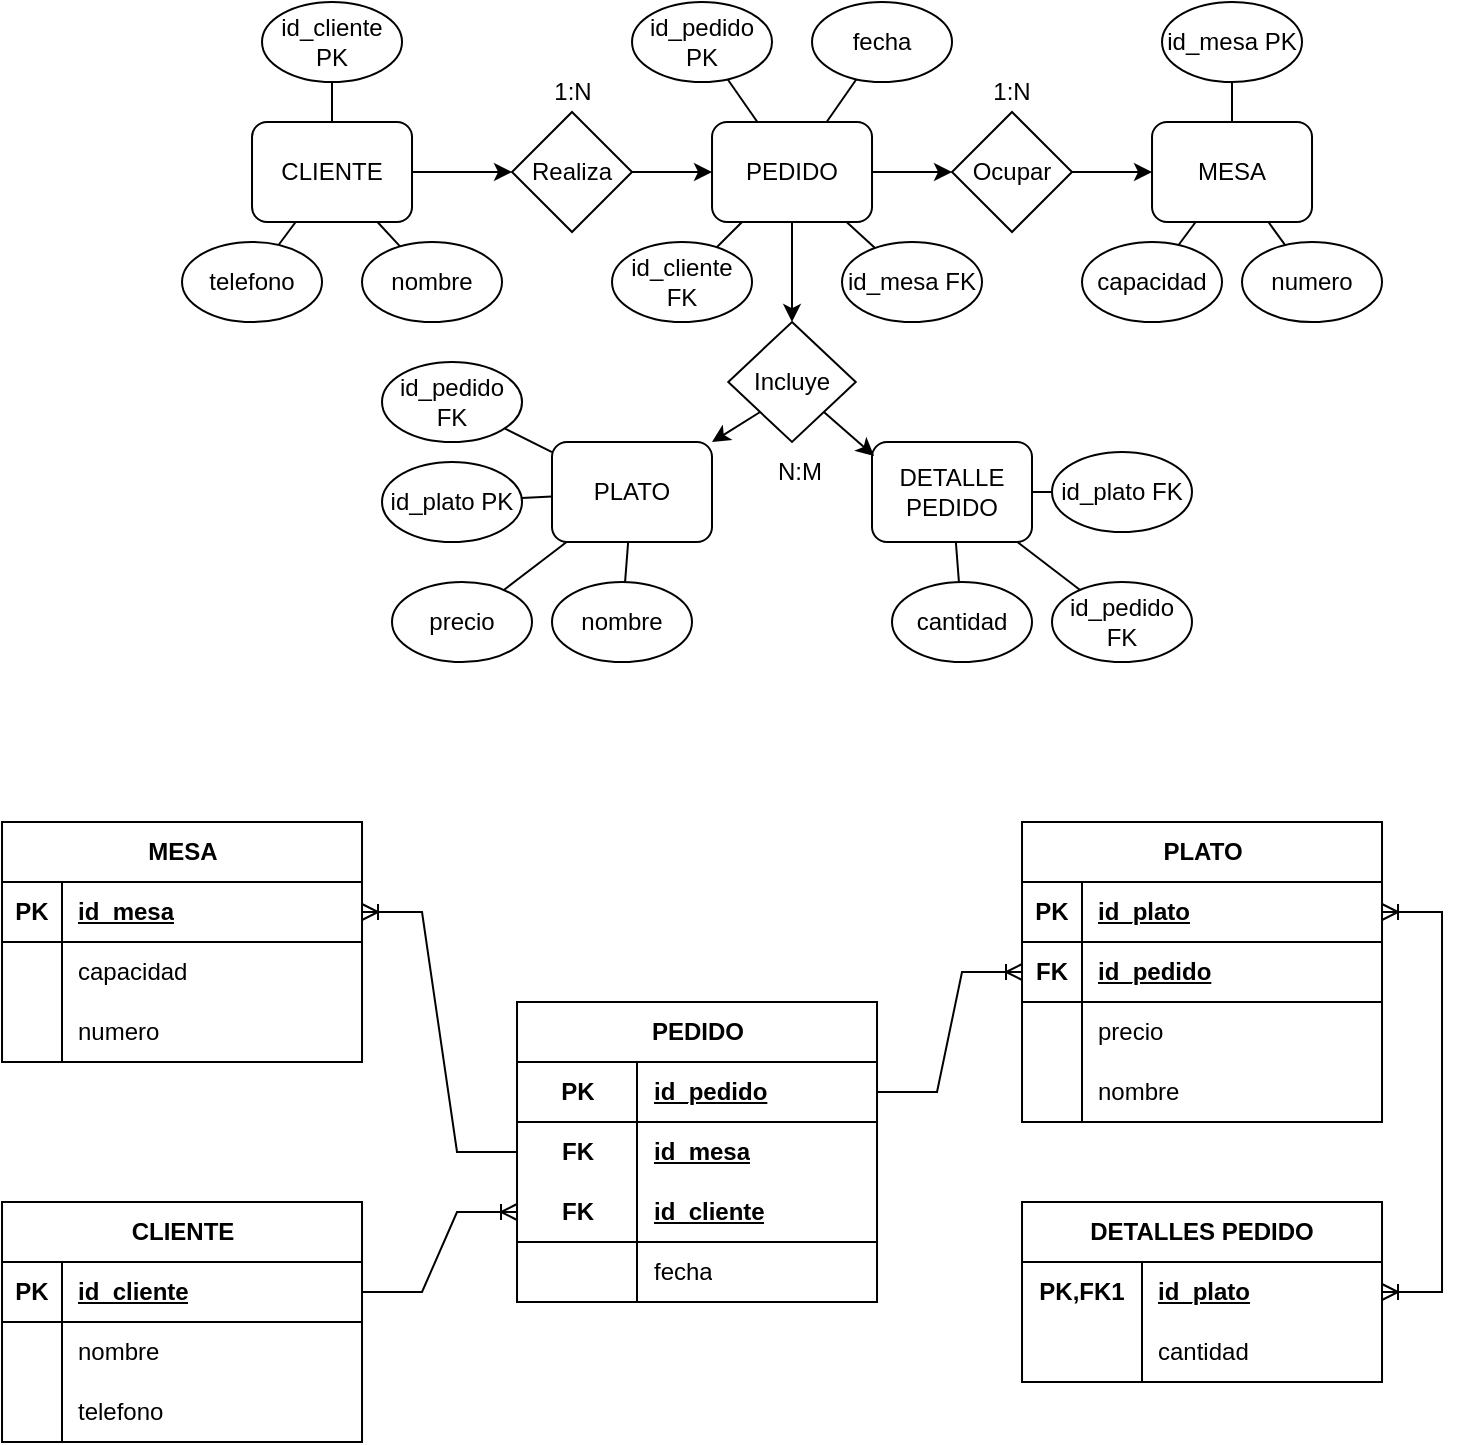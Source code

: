 <mxfile version="28.1.2">
  <diagram name="Página-1" id="1oVLrVMSLy8Gs3GNG_iD">
    <mxGraphModel dx="872" dy="537" grid="1" gridSize="10" guides="1" tooltips="1" connect="1" arrows="1" fold="1" page="1" pageScale="1" pageWidth="827" pageHeight="1169" math="0" shadow="0">
      <root>
        <mxCell id="0" />
        <mxCell id="1" parent="0" />
        <mxCell id="CSlSsVyFQcHGm--J2eXU-1" value="CLIENTE" style="rounded=1;whiteSpace=wrap;html=1;" vertex="1" parent="1">
          <mxGeometry x="170.01" y="100" width="80" height="50" as="geometry" />
        </mxCell>
        <mxCell id="CSlSsVyFQcHGm--J2eXU-2" value="MESA" style="rounded=1;whiteSpace=wrap;html=1;" vertex="1" parent="1">
          <mxGeometry x="620.01" y="100" width="80" height="50" as="geometry" />
        </mxCell>
        <mxCell id="CSlSsVyFQcHGm--J2eXU-3" value="PEDIDO" style="rounded=1;whiteSpace=wrap;html=1;" vertex="1" parent="1">
          <mxGeometry x="400.01" y="100" width="80" height="50" as="geometry" />
        </mxCell>
        <mxCell id="CSlSsVyFQcHGm--J2eXU-4" value="PLATO" style="rounded=1;whiteSpace=wrap;html=1;" vertex="1" parent="1">
          <mxGeometry x="320" y="260" width="80" height="50" as="geometry" />
        </mxCell>
        <mxCell id="CSlSsVyFQcHGm--J2eXU-5" value="DETALLE&lt;div&gt;PEDIDO&lt;/div&gt;" style="rounded=1;whiteSpace=wrap;html=1;" vertex="1" parent="1">
          <mxGeometry x="480" y="260" width="80" height="50" as="geometry" />
        </mxCell>
        <mxCell id="CSlSsVyFQcHGm--J2eXU-6" value="id_cliente PK" style="ellipse;whiteSpace=wrap;html=1;" vertex="1" parent="1">
          <mxGeometry x="175.01" y="40" width="70" height="40" as="geometry" />
        </mxCell>
        <mxCell id="CSlSsVyFQcHGm--J2eXU-7" value="nombre&lt;span style=&quot;color: rgba(0, 0, 0, 0); font-family: monospace; font-size: 0px; text-align: start; text-wrap-mode: nowrap;&quot;&gt;%3CmxGraphModel%3E%3Croot%3E%3CmxCell%20id%3D%220%22%2F%3E%3CmxCell%20id%3D%221%22%20parent%3D%220%22%2F%3E%3CmxCell%20id%3D%222%22%20value%3D%22id_cliente%22%20style%3D%22ellipse%3BwhiteSpace%3Dwrap%3Bhtml%3D1%3B%22%20vertex%3D%221%22%20parent%3D%221%22%3E%3CmxGeometry%20x%3D%22320%22%20y%3D%2270%22%20width%3D%2270%22%20height%3D%2240%22%20as%3D%22geometry%22%2F%3E%3C%2FmxCell%3E%3C%2Froot%3E%3C%2FmxGraphModel%3E&lt;/span&gt;&lt;span style=&quot;color: rgba(0, 0, 0, 0); font-family: monospace; font-size: 0px; text-align: start; text-wrap-mode: nowrap;&quot;&gt;%3CmxGraphModel%3E%3Croot%3E%3CmxCell%20id%3D%220%22%2F%3E%3CmxCell%20id%3D%221%22%20parent%3D%220%22%2F%3E%3CmxCell%20id%3D%222%22%20value%3D%22id_cliente%22%20style%3D%22ellipse%3BwhiteSpace%3Dwrap%3Bhtml%3D1%3B%22%20vertex%3D%221%22%20parent%3D%221%22%3E%3CmxGeometry%20x%3D%22320%22%20y%3D%2270%22%20width%3D%2270%22%20height%3D%2240%22%20as%3D%22geometry%22%2F%3E%3C%2FmxCell%3E%3C%2Froot%3E%3C%2FmxGraphModel%3E&lt;/span&gt;&lt;span style=&quot;color: rgba(0, 0, 0, 0); font-family: monospace; font-size: 0px; text-align: start; text-wrap-mode: nowrap;&quot;&gt;%3CmxGraphModel%3E%3Croot%3E%3CmxCell%20id%3D%220%22%2F%3E%3CmxCell%20id%3D%221%22%20parent%3D%220%22%2F%3E%3CmxCell%20id%3D%222%22%20value%3D%22id_cliente%22%20style%3D%22ellipse%3BwhiteSpace%3Dwrap%3Bhtml%3D1%3B%22%20vertex%3D%221%22%20parent%3D%221%22%3E%3CmxGeometry%20x%3D%22320%22%20y%3D%2270%22%20width%3D%2270%22%20height%3D%2240%22%20as%3D%22geometry%22%2F%3E%3C%2FmxCell%3E%3C%2Froot%3E%3C%2FmxGraphModel%3E&lt;/span&gt;" style="ellipse;whiteSpace=wrap;html=1;" vertex="1" parent="1">
          <mxGeometry x="225.01" y="160" width="70" height="40" as="geometry" />
        </mxCell>
        <mxCell id="CSlSsVyFQcHGm--J2eXU-8" value="telefono" style="ellipse;whiteSpace=wrap;html=1;" vertex="1" parent="1">
          <mxGeometry x="135.01" y="160" width="70" height="40" as="geometry" />
        </mxCell>
        <mxCell id="CSlSsVyFQcHGm--J2eXU-9" value="id_mesa PK" style="ellipse;whiteSpace=wrap;html=1;" vertex="1" parent="1">
          <mxGeometry x="625.01" y="40" width="70" height="40" as="geometry" />
        </mxCell>
        <mxCell id="CSlSsVyFQcHGm--J2eXU-10" value="numero" style="ellipse;whiteSpace=wrap;html=1;" vertex="1" parent="1">
          <mxGeometry x="665.01" y="160" width="70" height="40" as="geometry" />
        </mxCell>
        <mxCell id="CSlSsVyFQcHGm--J2eXU-11" value="capacidad" style="ellipse;whiteSpace=wrap;html=1;" vertex="1" parent="1">
          <mxGeometry x="585.01" y="160" width="70" height="40" as="geometry" />
        </mxCell>
        <mxCell id="CSlSsVyFQcHGm--J2eXU-12" value="id_pedido PK" style="ellipse;whiteSpace=wrap;html=1;" vertex="1" parent="1">
          <mxGeometry x="360.01" y="40" width="70" height="40" as="geometry" />
        </mxCell>
        <mxCell id="CSlSsVyFQcHGm--J2eXU-13" value="fecha" style="ellipse;whiteSpace=wrap;html=1;" vertex="1" parent="1">
          <mxGeometry x="450.01" y="40" width="70" height="40" as="geometry" />
        </mxCell>
        <mxCell id="CSlSsVyFQcHGm--J2eXU-14" value="id_cliente FK" style="ellipse;whiteSpace=wrap;html=1;" vertex="1" parent="1">
          <mxGeometry x="350.01" y="160" width="70" height="40" as="geometry" />
        </mxCell>
        <mxCell id="CSlSsVyFQcHGm--J2eXU-15" value="id_mesa FK" style="ellipse;whiteSpace=wrap;html=1;" vertex="1" parent="1">
          <mxGeometry x="465.01" y="160" width="70" height="40" as="geometry" />
        </mxCell>
        <mxCell id="CSlSsVyFQcHGm--J2eXU-16" value="id_plato PK" style="ellipse;whiteSpace=wrap;html=1;" vertex="1" parent="1">
          <mxGeometry x="235.01" y="270" width="70" height="40" as="geometry" />
        </mxCell>
        <mxCell id="CSlSsVyFQcHGm--J2eXU-17" value="nombre" style="ellipse;whiteSpace=wrap;html=1;" vertex="1" parent="1">
          <mxGeometry x="320" y="330" width="70" height="40" as="geometry" />
        </mxCell>
        <mxCell id="CSlSsVyFQcHGm--J2eXU-18" value="precio" style="ellipse;whiteSpace=wrap;html=1;" vertex="1" parent="1">
          <mxGeometry x="240" y="330" width="70" height="40" as="geometry" />
        </mxCell>
        <mxCell id="CSlSsVyFQcHGm--J2eXU-19" value="Realiza" style="rhombus;whiteSpace=wrap;html=1;" vertex="1" parent="1">
          <mxGeometry x="300.01" y="95" width="60" height="60" as="geometry" />
        </mxCell>
        <mxCell id="CSlSsVyFQcHGm--J2eXU-20" value="" style="endArrow=classic;html=1;rounded=0;exitX=1;exitY=0.5;exitDx=0;exitDy=0;entryX=0;entryY=0.5;entryDx=0;entryDy=0;" edge="1" parent="1" source="CSlSsVyFQcHGm--J2eXU-1" target="CSlSsVyFQcHGm--J2eXU-19">
          <mxGeometry width="50" height="50" relative="1" as="geometry">
            <mxPoint x="265.01" y="130" as="sourcePoint" />
            <mxPoint x="315.01" y="80" as="targetPoint" />
          </mxGeometry>
        </mxCell>
        <mxCell id="CSlSsVyFQcHGm--J2eXU-21" value="" style="endArrow=classic;html=1;rounded=0;exitX=1;exitY=0.5;exitDx=0;exitDy=0;" edge="1" parent="1" source="CSlSsVyFQcHGm--J2eXU-19" target="CSlSsVyFQcHGm--J2eXU-3">
          <mxGeometry width="50" height="50" relative="1" as="geometry">
            <mxPoint x="370.01" y="130" as="sourcePoint" />
            <mxPoint x="420.01" y="80" as="targetPoint" />
          </mxGeometry>
        </mxCell>
        <mxCell id="CSlSsVyFQcHGm--J2eXU-22" value="1:N" style="text;html=1;align=center;verticalAlign=middle;whiteSpace=wrap;rounded=0;" vertex="1" parent="1">
          <mxGeometry x="302.51" y="75" width="55" height="20" as="geometry" />
        </mxCell>
        <mxCell id="CSlSsVyFQcHGm--J2eXU-23" value="Ocupar" style="rhombus;whiteSpace=wrap;html=1;" vertex="1" parent="1">
          <mxGeometry x="520.01" y="95" width="60" height="60" as="geometry" />
        </mxCell>
        <mxCell id="CSlSsVyFQcHGm--J2eXU-24" value="" style="endArrow=classic;html=1;rounded=0;exitX=1;exitY=0.5;exitDx=0;exitDy=0;entryX=0;entryY=0.5;entryDx=0;entryDy=0;" edge="1" parent="1" source="CSlSsVyFQcHGm--J2eXU-3" target="CSlSsVyFQcHGm--J2eXU-23">
          <mxGeometry width="50" height="50" relative="1" as="geometry">
            <mxPoint x="494.01" y="125" as="sourcePoint" />
            <mxPoint x="544.01" y="75" as="targetPoint" />
          </mxGeometry>
        </mxCell>
        <mxCell id="CSlSsVyFQcHGm--J2eXU-25" value="" style="endArrow=classic;html=1;rounded=0;exitX=1;exitY=0.5;exitDx=0;exitDy=0;entryX=0;entryY=0.5;entryDx=0;entryDy=0;" edge="1" parent="1" source="CSlSsVyFQcHGm--J2eXU-23" target="CSlSsVyFQcHGm--J2eXU-2">
          <mxGeometry width="50" height="50" relative="1" as="geometry">
            <mxPoint x="580.01" y="120" as="sourcePoint" />
            <mxPoint x="630.01" y="70" as="targetPoint" />
          </mxGeometry>
        </mxCell>
        <mxCell id="CSlSsVyFQcHGm--J2eXU-26" value="1:N" style="text;html=1;align=center;verticalAlign=middle;whiteSpace=wrap;rounded=0;" vertex="1" parent="1">
          <mxGeometry x="520.01" y="70" width="60" height="30" as="geometry" />
        </mxCell>
        <mxCell id="CSlSsVyFQcHGm--J2eXU-28" value="id_plato FK" style="ellipse;whiteSpace=wrap;html=1;" vertex="1" parent="1">
          <mxGeometry x="570" y="265" width="70" height="40" as="geometry" />
        </mxCell>
        <mxCell id="CSlSsVyFQcHGm--J2eXU-29" value="id_pedido FK" style="ellipse;whiteSpace=wrap;html=1;" vertex="1" parent="1">
          <mxGeometry x="570" y="330" width="70" height="40" as="geometry" />
        </mxCell>
        <mxCell id="CSlSsVyFQcHGm--J2eXU-30" value="cantidad" style="ellipse;whiteSpace=wrap;html=1;" vertex="1" parent="1">
          <mxGeometry x="490" y="330" width="70" height="40" as="geometry" />
        </mxCell>
        <mxCell id="CSlSsVyFQcHGm--J2eXU-31" value="Incluye" style="rhombus;whiteSpace=wrap;html=1;" vertex="1" parent="1">
          <mxGeometry x="408.13" y="200" width="63.75" height="60" as="geometry" />
        </mxCell>
        <mxCell id="CSlSsVyFQcHGm--J2eXU-32" value="" style="endArrow=classic;html=1;rounded=0;exitX=0.5;exitY=1;exitDx=0;exitDy=0;" edge="1" parent="1" source="CSlSsVyFQcHGm--J2eXU-3" target="CSlSsVyFQcHGm--J2eXU-31">
          <mxGeometry width="50" height="50" relative="1" as="geometry">
            <mxPoint x="475.01" y="260" as="sourcePoint" />
            <mxPoint x="440.015" y="200" as="targetPoint" />
          </mxGeometry>
        </mxCell>
        <mxCell id="CSlSsVyFQcHGm--J2eXU-33" value="" style="endArrow=classic;html=1;rounded=0;exitX=1;exitY=1;exitDx=0;exitDy=0;entryX=0.013;entryY=0.14;entryDx=0;entryDy=0;entryPerimeter=0;" edge="1" parent="1" source="CSlSsVyFQcHGm--J2eXU-31" target="CSlSsVyFQcHGm--J2eXU-5">
          <mxGeometry width="50" height="50" relative="1" as="geometry">
            <mxPoint x="480" y="250" as="sourcePoint" />
            <mxPoint x="530" y="200" as="targetPoint" />
          </mxGeometry>
        </mxCell>
        <mxCell id="CSlSsVyFQcHGm--J2eXU-34" value="" style="endArrow=classic;html=1;rounded=0;exitX=0;exitY=1;exitDx=0;exitDy=0;" edge="1" parent="1" source="CSlSsVyFQcHGm--J2eXU-31" target="CSlSsVyFQcHGm--J2eXU-4">
          <mxGeometry width="50" height="50" relative="1" as="geometry">
            <mxPoint x="415" y="360" as="sourcePoint" />
            <mxPoint x="424" y="300" as="targetPoint" />
          </mxGeometry>
        </mxCell>
        <mxCell id="CSlSsVyFQcHGm--J2eXU-35" value="N:M" style="text;html=1;align=center;verticalAlign=middle;whiteSpace=wrap;rounded=0;" vertex="1" parent="1">
          <mxGeometry x="414" y="260" width="60" height="30" as="geometry" />
        </mxCell>
        <mxCell id="CSlSsVyFQcHGm--J2eXU-36" value="CLIENTE" style="shape=table;startSize=30;container=1;collapsible=1;childLayout=tableLayout;fixedRows=1;rowLines=0;fontStyle=1;align=center;resizeLast=1;html=1;" vertex="1" parent="1">
          <mxGeometry x="45.01" y="640" width="180" height="120" as="geometry" />
        </mxCell>
        <mxCell id="CSlSsVyFQcHGm--J2eXU-37" value="" style="shape=tableRow;horizontal=0;startSize=0;swimlaneHead=0;swimlaneBody=0;fillColor=none;collapsible=0;dropTarget=0;points=[[0,0.5],[1,0.5]];portConstraint=eastwest;top=0;left=0;right=0;bottom=1;" vertex="1" parent="CSlSsVyFQcHGm--J2eXU-36">
          <mxGeometry y="30" width="180" height="30" as="geometry" />
        </mxCell>
        <mxCell id="CSlSsVyFQcHGm--J2eXU-38" value="PK" style="shape=partialRectangle;connectable=0;fillColor=none;top=0;left=0;bottom=0;right=0;fontStyle=1;overflow=hidden;whiteSpace=wrap;html=1;" vertex="1" parent="CSlSsVyFQcHGm--J2eXU-37">
          <mxGeometry width="30" height="30" as="geometry">
            <mxRectangle width="30" height="30" as="alternateBounds" />
          </mxGeometry>
        </mxCell>
        <mxCell id="CSlSsVyFQcHGm--J2eXU-39" value="id_cliente" style="shape=partialRectangle;connectable=0;fillColor=none;top=0;left=0;bottom=0;right=0;align=left;spacingLeft=6;fontStyle=5;overflow=hidden;whiteSpace=wrap;html=1;" vertex="1" parent="CSlSsVyFQcHGm--J2eXU-37">
          <mxGeometry x="30" width="150" height="30" as="geometry">
            <mxRectangle width="150" height="30" as="alternateBounds" />
          </mxGeometry>
        </mxCell>
        <mxCell id="CSlSsVyFQcHGm--J2eXU-40" value="" style="shape=tableRow;horizontal=0;startSize=0;swimlaneHead=0;swimlaneBody=0;fillColor=none;collapsible=0;dropTarget=0;points=[[0,0.5],[1,0.5]];portConstraint=eastwest;top=0;left=0;right=0;bottom=0;" vertex="1" parent="CSlSsVyFQcHGm--J2eXU-36">
          <mxGeometry y="60" width="180" height="30" as="geometry" />
        </mxCell>
        <mxCell id="CSlSsVyFQcHGm--J2eXU-41" value="" style="shape=partialRectangle;connectable=0;fillColor=none;top=0;left=0;bottom=0;right=0;editable=1;overflow=hidden;whiteSpace=wrap;html=1;" vertex="1" parent="CSlSsVyFQcHGm--J2eXU-40">
          <mxGeometry width="30" height="30" as="geometry">
            <mxRectangle width="30" height="30" as="alternateBounds" />
          </mxGeometry>
        </mxCell>
        <mxCell id="CSlSsVyFQcHGm--J2eXU-42" value="nombre" style="shape=partialRectangle;connectable=0;fillColor=none;top=0;left=0;bottom=0;right=0;align=left;spacingLeft=6;overflow=hidden;whiteSpace=wrap;html=1;" vertex="1" parent="CSlSsVyFQcHGm--J2eXU-40">
          <mxGeometry x="30" width="150" height="30" as="geometry">
            <mxRectangle width="150" height="30" as="alternateBounds" />
          </mxGeometry>
        </mxCell>
        <mxCell id="CSlSsVyFQcHGm--J2eXU-43" value="" style="shape=tableRow;horizontal=0;startSize=0;swimlaneHead=0;swimlaneBody=0;fillColor=none;collapsible=0;dropTarget=0;points=[[0,0.5],[1,0.5]];portConstraint=eastwest;top=0;left=0;right=0;bottom=0;" vertex="1" parent="CSlSsVyFQcHGm--J2eXU-36">
          <mxGeometry y="90" width="180" height="30" as="geometry" />
        </mxCell>
        <mxCell id="CSlSsVyFQcHGm--J2eXU-44" value="" style="shape=partialRectangle;connectable=0;fillColor=none;top=0;left=0;bottom=0;right=0;editable=1;overflow=hidden;whiteSpace=wrap;html=1;" vertex="1" parent="CSlSsVyFQcHGm--J2eXU-43">
          <mxGeometry width="30" height="30" as="geometry">
            <mxRectangle width="30" height="30" as="alternateBounds" />
          </mxGeometry>
        </mxCell>
        <mxCell id="CSlSsVyFQcHGm--J2eXU-45" value="telefono" style="shape=partialRectangle;connectable=0;fillColor=none;top=0;left=0;bottom=0;right=0;align=left;spacingLeft=6;overflow=hidden;whiteSpace=wrap;html=1;" vertex="1" parent="CSlSsVyFQcHGm--J2eXU-43">
          <mxGeometry x="30" width="150" height="30" as="geometry">
            <mxRectangle width="150" height="30" as="alternateBounds" />
          </mxGeometry>
        </mxCell>
        <mxCell id="CSlSsVyFQcHGm--J2eXU-49" value="PEDIDO" style="shape=table;startSize=30;container=1;collapsible=1;childLayout=tableLayout;fixedRows=1;rowLines=0;fontStyle=1;align=center;resizeLast=1;html=1;whiteSpace=wrap;" vertex="1" parent="1">
          <mxGeometry x="302.51" y="540" width="180" height="150" as="geometry" />
        </mxCell>
        <mxCell id="CSlSsVyFQcHGm--J2eXU-62" value="" style="shape=tableRow;horizontal=0;startSize=0;swimlaneHead=0;swimlaneBody=0;fillColor=none;collapsible=0;dropTarget=0;points=[[0,0.5],[1,0.5]];portConstraint=eastwest;top=0;left=0;right=0;bottom=1;html=1;" vertex="1" parent="CSlSsVyFQcHGm--J2eXU-49">
          <mxGeometry y="30" width="180" height="30" as="geometry" />
        </mxCell>
        <mxCell id="CSlSsVyFQcHGm--J2eXU-63" value="PK" style="shape=partialRectangle;connectable=0;fillColor=none;top=0;left=0;bottom=0;right=0;fontStyle=1;overflow=hidden;html=1;whiteSpace=wrap;" vertex="1" parent="CSlSsVyFQcHGm--J2eXU-62">
          <mxGeometry width="60" height="30" as="geometry">
            <mxRectangle width="60" height="30" as="alternateBounds" />
          </mxGeometry>
        </mxCell>
        <mxCell id="CSlSsVyFQcHGm--J2eXU-64" value="id_pedido" style="shape=partialRectangle;connectable=0;fillColor=none;top=0;left=0;bottom=0;right=0;align=left;spacingLeft=6;fontStyle=5;overflow=hidden;html=1;whiteSpace=wrap;" vertex="1" parent="CSlSsVyFQcHGm--J2eXU-62">
          <mxGeometry x="60" width="120" height="30" as="geometry">
            <mxRectangle width="120" height="30" as="alternateBounds" />
          </mxGeometry>
        </mxCell>
        <mxCell id="CSlSsVyFQcHGm--J2eXU-50" value="" style="shape=tableRow;horizontal=0;startSize=0;swimlaneHead=0;swimlaneBody=0;fillColor=none;collapsible=0;dropTarget=0;points=[[0,0.5],[1,0.5]];portConstraint=eastwest;top=0;left=0;right=0;bottom=0;html=1;" vertex="1" parent="CSlSsVyFQcHGm--J2eXU-49">
          <mxGeometry y="60" width="180" height="30" as="geometry" />
        </mxCell>
        <mxCell id="CSlSsVyFQcHGm--J2eXU-51" value="FK" style="shape=partialRectangle;connectable=0;fillColor=none;top=0;left=0;bottom=0;right=0;fontStyle=1;overflow=hidden;html=1;whiteSpace=wrap;" vertex="1" parent="CSlSsVyFQcHGm--J2eXU-50">
          <mxGeometry width="60" height="30" as="geometry">
            <mxRectangle width="60" height="30" as="alternateBounds" />
          </mxGeometry>
        </mxCell>
        <mxCell id="CSlSsVyFQcHGm--J2eXU-52" value="id_mesa" style="shape=partialRectangle;connectable=0;fillColor=none;top=0;left=0;bottom=0;right=0;align=left;spacingLeft=6;fontStyle=5;overflow=hidden;html=1;whiteSpace=wrap;" vertex="1" parent="CSlSsVyFQcHGm--J2eXU-50">
          <mxGeometry x="60" width="120" height="30" as="geometry">
            <mxRectangle width="120" height="30" as="alternateBounds" />
          </mxGeometry>
        </mxCell>
        <mxCell id="CSlSsVyFQcHGm--J2eXU-53" value="" style="shape=tableRow;horizontal=0;startSize=0;swimlaneHead=0;swimlaneBody=0;fillColor=none;collapsible=0;dropTarget=0;points=[[0,0.5],[1,0.5]];portConstraint=eastwest;top=0;left=0;right=0;bottom=1;html=1;" vertex="1" parent="CSlSsVyFQcHGm--J2eXU-49">
          <mxGeometry y="90" width="180" height="30" as="geometry" />
        </mxCell>
        <mxCell id="CSlSsVyFQcHGm--J2eXU-54" value="FK" style="shape=partialRectangle;connectable=0;fillColor=none;top=0;left=0;bottom=0;right=0;fontStyle=1;overflow=hidden;html=1;whiteSpace=wrap;" vertex="1" parent="CSlSsVyFQcHGm--J2eXU-53">
          <mxGeometry width="60" height="30" as="geometry">
            <mxRectangle width="60" height="30" as="alternateBounds" />
          </mxGeometry>
        </mxCell>
        <mxCell id="CSlSsVyFQcHGm--J2eXU-55" value="id_cliente" style="shape=partialRectangle;connectable=0;fillColor=none;top=0;left=0;bottom=0;right=0;align=left;spacingLeft=6;fontStyle=5;overflow=hidden;html=1;whiteSpace=wrap;" vertex="1" parent="CSlSsVyFQcHGm--J2eXU-53">
          <mxGeometry x="60" width="120" height="30" as="geometry">
            <mxRectangle width="120" height="30" as="alternateBounds" />
          </mxGeometry>
        </mxCell>
        <mxCell id="CSlSsVyFQcHGm--J2eXU-56" value="" style="shape=tableRow;horizontal=0;startSize=0;swimlaneHead=0;swimlaneBody=0;fillColor=none;collapsible=0;dropTarget=0;points=[[0,0.5],[1,0.5]];portConstraint=eastwest;top=0;left=0;right=0;bottom=0;html=1;" vertex="1" parent="CSlSsVyFQcHGm--J2eXU-49">
          <mxGeometry y="120" width="180" height="30" as="geometry" />
        </mxCell>
        <mxCell id="CSlSsVyFQcHGm--J2eXU-57" value="" style="shape=partialRectangle;connectable=0;fillColor=none;top=0;left=0;bottom=0;right=0;editable=1;overflow=hidden;html=1;whiteSpace=wrap;" vertex="1" parent="CSlSsVyFQcHGm--J2eXU-56">
          <mxGeometry width="60" height="30" as="geometry">
            <mxRectangle width="60" height="30" as="alternateBounds" />
          </mxGeometry>
        </mxCell>
        <mxCell id="CSlSsVyFQcHGm--J2eXU-58" value="fecha" style="shape=partialRectangle;connectable=0;fillColor=none;top=0;left=0;bottom=0;right=0;align=left;spacingLeft=6;overflow=hidden;html=1;whiteSpace=wrap;" vertex="1" parent="CSlSsVyFQcHGm--J2eXU-56">
          <mxGeometry x="60" width="120" height="30" as="geometry">
            <mxRectangle width="120" height="30" as="alternateBounds" />
          </mxGeometry>
        </mxCell>
        <mxCell id="CSlSsVyFQcHGm--J2eXU-65" value="MESA" style="shape=table;startSize=30;container=1;collapsible=1;childLayout=tableLayout;fixedRows=1;rowLines=0;fontStyle=1;align=center;resizeLast=1;html=1;" vertex="1" parent="1">
          <mxGeometry x="45.01" y="450" width="180" height="120" as="geometry" />
        </mxCell>
        <mxCell id="CSlSsVyFQcHGm--J2eXU-66" value="" style="shape=tableRow;horizontal=0;startSize=0;swimlaneHead=0;swimlaneBody=0;fillColor=none;collapsible=0;dropTarget=0;points=[[0,0.5],[1,0.5]];portConstraint=eastwest;top=0;left=0;right=0;bottom=1;" vertex="1" parent="CSlSsVyFQcHGm--J2eXU-65">
          <mxGeometry y="30" width="180" height="30" as="geometry" />
        </mxCell>
        <mxCell id="CSlSsVyFQcHGm--J2eXU-67" value="PK" style="shape=partialRectangle;connectable=0;fillColor=none;top=0;left=0;bottom=0;right=0;fontStyle=1;overflow=hidden;whiteSpace=wrap;html=1;" vertex="1" parent="CSlSsVyFQcHGm--J2eXU-66">
          <mxGeometry width="30" height="30" as="geometry">
            <mxRectangle width="30" height="30" as="alternateBounds" />
          </mxGeometry>
        </mxCell>
        <mxCell id="CSlSsVyFQcHGm--J2eXU-68" value="id_mesa" style="shape=partialRectangle;connectable=0;fillColor=none;top=0;left=0;bottom=0;right=0;align=left;spacingLeft=6;fontStyle=5;overflow=hidden;whiteSpace=wrap;html=1;" vertex="1" parent="CSlSsVyFQcHGm--J2eXU-66">
          <mxGeometry x="30" width="150" height="30" as="geometry">
            <mxRectangle width="150" height="30" as="alternateBounds" />
          </mxGeometry>
        </mxCell>
        <mxCell id="CSlSsVyFQcHGm--J2eXU-69" value="" style="shape=tableRow;horizontal=0;startSize=0;swimlaneHead=0;swimlaneBody=0;fillColor=none;collapsible=0;dropTarget=0;points=[[0,0.5],[1,0.5]];portConstraint=eastwest;top=0;left=0;right=0;bottom=0;" vertex="1" parent="CSlSsVyFQcHGm--J2eXU-65">
          <mxGeometry y="60" width="180" height="30" as="geometry" />
        </mxCell>
        <mxCell id="CSlSsVyFQcHGm--J2eXU-70" value="" style="shape=partialRectangle;connectable=0;fillColor=none;top=0;left=0;bottom=0;right=0;editable=1;overflow=hidden;whiteSpace=wrap;html=1;" vertex="1" parent="CSlSsVyFQcHGm--J2eXU-69">
          <mxGeometry width="30" height="30" as="geometry">
            <mxRectangle width="30" height="30" as="alternateBounds" />
          </mxGeometry>
        </mxCell>
        <mxCell id="CSlSsVyFQcHGm--J2eXU-71" value="capacidad" style="shape=partialRectangle;connectable=0;fillColor=none;top=0;left=0;bottom=0;right=0;align=left;spacingLeft=6;overflow=hidden;whiteSpace=wrap;html=1;" vertex="1" parent="CSlSsVyFQcHGm--J2eXU-69">
          <mxGeometry x="30" width="150" height="30" as="geometry">
            <mxRectangle width="150" height="30" as="alternateBounds" />
          </mxGeometry>
        </mxCell>
        <mxCell id="CSlSsVyFQcHGm--J2eXU-72" value="" style="shape=tableRow;horizontal=0;startSize=0;swimlaneHead=0;swimlaneBody=0;fillColor=none;collapsible=0;dropTarget=0;points=[[0,0.5],[1,0.5]];portConstraint=eastwest;top=0;left=0;right=0;bottom=0;" vertex="1" parent="CSlSsVyFQcHGm--J2eXU-65">
          <mxGeometry y="90" width="180" height="30" as="geometry" />
        </mxCell>
        <mxCell id="CSlSsVyFQcHGm--J2eXU-73" value="" style="shape=partialRectangle;connectable=0;fillColor=none;top=0;left=0;bottom=0;right=0;editable=1;overflow=hidden;whiteSpace=wrap;html=1;" vertex="1" parent="CSlSsVyFQcHGm--J2eXU-72">
          <mxGeometry width="30" height="30" as="geometry">
            <mxRectangle width="30" height="30" as="alternateBounds" />
          </mxGeometry>
        </mxCell>
        <mxCell id="CSlSsVyFQcHGm--J2eXU-74" value="numero" style="shape=partialRectangle;connectable=0;fillColor=none;top=0;left=0;bottom=0;right=0;align=left;spacingLeft=6;overflow=hidden;whiteSpace=wrap;html=1;" vertex="1" parent="CSlSsVyFQcHGm--J2eXU-72">
          <mxGeometry x="30" width="150" height="30" as="geometry">
            <mxRectangle width="150" height="30" as="alternateBounds" />
          </mxGeometry>
        </mxCell>
        <mxCell id="CSlSsVyFQcHGm--J2eXU-78" value="PLATO" style="shape=table;startSize=30;container=1;collapsible=1;childLayout=tableLayout;fixedRows=1;rowLines=0;fontStyle=1;align=center;resizeLast=1;html=1;" vertex="1" parent="1">
          <mxGeometry x="555.01" y="450" width="180" height="150" as="geometry" />
        </mxCell>
        <mxCell id="CSlSsVyFQcHGm--J2eXU-105" value="" style="shape=tableRow;horizontal=0;startSize=0;swimlaneHead=0;swimlaneBody=0;fillColor=none;collapsible=0;dropTarget=0;points=[[0,0.5],[1,0.5]];portConstraint=eastwest;top=0;left=0;right=0;bottom=1;" vertex="1" parent="CSlSsVyFQcHGm--J2eXU-78">
          <mxGeometry y="30" width="180" height="30" as="geometry" />
        </mxCell>
        <mxCell id="CSlSsVyFQcHGm--J2eXU-106" value="PK" style="shape=partialRectangle;connectable=0;fillColor=none;top=0;left=0;bottom=0;right=0;fontStyle=1;overflow=hidden;whiteSpace=wrap;html=1;" vertex="1" parent="CSlSsVyFQcHGm--J2eXU-105">
          <mxGeometry width="30" height="30" as="geometry">
            <mxRectangle width="30" height="30" as="alternateBounds" />
          </mxGeometry>
        </mxCell>
        <mxCell id="CSlSsVyFQcHGm--J2eXU-107" value="id_plato" style="shape=partialRectangle;connectable=0;fillColor=none;top=0;left=0;bottom=0;right=0;align=left;spacingLeft=6;fontStyle=5;overflow=hidden;whiteSpace=wrap;html=1;" vertex="1" parent="CSlSsVyFQcHGm--J2eXU-105">
          <mxGeometry x="30" width="150" height="30" as="geometry">
            <mxRectangle width="150" height="30" as="alternateBounds" />
          </mxGeometry>
        </mxCell>
        <mxCell id="CSlSsVyFQcHGm--J2eXU-79" value="" style="shape=tableRow;horizontal=0;startSize=0;swimlaneHead=0;swimlaneBody=0;fillColor=none;collapsible=0;dropTarget=0;points=[[0,0.5],[1,0.5]];portConstraint=eastwest;top=0;left=0;right=0;bottom=1;" vertex="1" parent="CSlSsVyFQcHGm--J2eXU-78">
          <mxGeometry y="60" width="180" height="30" as="geometry" />
        </mxCell>
        <mxCell id="CSlSsVyFQcHGm--J2eXU-80" value="FK" style="shape=partialRectangle;connectable=0;fillColor=none;top=0;left=0;bottom=0;right=0;fontStyle=1;overflow=hidden;whiteSpace=wrap;html=1;" vertex="1" parent="CSlSsVyFQcHGm--J2eXU-79">
          <mxGeometry width="30" height="30" as="geometry">
            <mxRectangle width="30" height="30" as="alternateBounds" />
          </mxGeometry>
        </mxCell>
        <mxCell id="CSlSsVyFQcHGm--J2eXU-81" value="id_pedido" style="shape=partialRectangle;connectable=0;fillColor=none;top=0;left=0;bottom=0;right=0;align=left;spacingLeft=6;fontStyle=5;overflow=hidden;whiteSpace=wrap;html=1;" vertex="1" parent="CSlSsVyFQcHGm--J2eXU-79">
          <mxGeometry x="30" width="150" height="30" as="geometry">
            <mxRectangle width="150" height="30" as="alternateBounds" />
          </mxGeometry>
        </mxCell>
        <mxCell id="CSlSsVyFQcHGm--J2eXU-82" value="" style="shape=tableRow;horizontal=0;startSize=0;swimlaneHead=0;swimlaneBody=0;fillColor=none;collapsible=0;dropTarget=0;points=[[0,0.5],[1,0.5]];portConstraint=eastwest;top=0;left=0;right=0;bottom=0;" vertex="1" parent="CSlSsVyFQcHGm--J2eXU-78">
          <mxGeometry y="90" width="180" height="30" as="geometry" />
        </mxCell>
        <mxCell id="CSlSsVyFQcHGm--J2eXU-83" value="" style="shape=partialRectangle;connectable=0;fillColor=none;top=0;left=0;bottom=0;right=0;editable=1;overflow=hidden;whiteSpace=wrap;html=1;" vertex="1" parent="CSlSsVyFQcHGm--J2eXU-82">
          <mxGeometry width="30" height="30" as="geometry">
            <mxRectangle width="30" height="30" as="alternateBounds" />
          </mxGeometry>
        </mxCell>
        <mxCell id="CSlSsVyFQcHGm--J2eXU-84" value="precio" style="shape=partialRectangle;connectable=0;fillColor=none;top=0;left=0;bottom=0;right=0;align=left;spacingLeft=6;overflow=hidden;whiteSpace=wrap;html=1;" vertex="1" parent="CSlSsVyFQcHGm--J2eXU-82">
          <mxGeometry x="30" width="150" height="30" as="geometry">
            <mxRectangle width="150" height="30" as="alternateBounds" />
          </mxGeometry>
        </mxCell>
        <mxCell id="CSlSsVyFQcHGm--J2eXU-85" value="" style="shape=tableRow;horizontal=0;startSize=0;swimlaneHead=0;swimlaneBody=0;fillColor=none;collapsible=0;dropTarget=0;points=[[0,0.5],[1,0.5]];portConstraint=eastwest;top=0;left=0;right=0;bottom=0;" vertex="1" parent="CSlSsVyFQcHGm--J2eXU-78">
          <mxGeometry y="120" width="180" height="30" as="geometry" />
        </mxCell>
        <mxCell id="CSlSsVyFQcHGm--J2eXU-86" value="" style="shape=partialRectangle;connectable=0;fillColor=none;top=0;left=0;bottom=0;right=0;editable=1;overflow=hidden;whiteSpace=wrap;html=1;" vertex="1" parent="CSlSsVyFQcHGm--J2eXU-85">
          <mxGeometry width="30" height="30" as="geometry">
            <mxRectangle width="30" height="30" as="alternateBounds" />
          </mxGeometry>
        </mxCell>
        <mxCell id="CSlSsVyFQcHGm--J2eXU-87" value="nombre" style="shape=partialRectangle;connectable=0;fillColor=none;top=0;left=0;bottom=0;right=0;align=left;spacingLeft=6;overflow=hidden;whiteSpace=wrap;html=1;" vertex="1" parent="CSlSsVyFQcHGm--J2eXU-85">
          <mxGeometry x="30" width="150" height="30" as="geometry">
            <mxRectangle width="150" height="30" as="alternateBounds" />
          </mxGeometry>
        </mxCell>
        <mxCell id="CSlSsVyFQcHGm--J2eXU-91" value="DETALLES PEDIDO" style="shape=table;startSize=30;container=1;collapsible=1;childLayout=tableLayout;fixedRows=1;rowLines=0;fontStyle=1;align=center;resizeLast=1;html=1;whiteSpace=wrap;" vertex="1" parent="1">
          <mxGeometry x="555.01" y="640" width="180" height="90" as="geometry" />
        </mxCell>
        <mxCell id="CSlSsVyFQcHGm--J2eXU-92" value="" style="shape=tableRow;horizontal=0;startSize=0;swimlaneHead=0;swimlaneBody=0;fillColor=none;collapsible=0;dropTarget=0;points=[[0,0.5],[1,0.5]];portConstraint=eastwest;top=0;left=0;right=0;bottom=0;html=1;" vertex="1" parent="CSlSsVyFQcHGm--J2eXU-91">
          <mxGeometry y="30" width="180" height="30" as="geometry" />
        </mxCell>
        <mxCell id="CSlSsVyFQcHGm--J2eXU-93" value="PK,FK1" style="shape=partialRectangle;connectable=0;fillColor=none;top=0;left=0;bottom=0;right=0;fontStyle=1;overflow=hidden;html=1;whiteSpace=wrap;" vertex="1" parent="CSlSsVyFQcHGm--J2eXU-92">
          <mxGeometry width="60" height="30" as="geometry">
            <mxRectangle width="60" height="30" as="alternateBounds" />
          </mxGeometry>
        </mxCell>
        <mxCell id="CSlSsVyFQcHGm--J2eXU-94" value="id_plato" style="shape=partialRectangle;connectable=0;fillColor=none;top=0;left=0;bottom=0;right=0;align=left;spacingLeft=6;fontStyle=5;overflow=hidden;html=1;whiteSpace=wrap;" vertex="1" parent="CSlSsVyFQcHGm--J2eXU-92">
          <mxGeometry x="60" width="120" height="30" as="geometry">
            <mxRectangle width="120" height="30" as="alternateBounds" />
          </mxGeometry>
        </mxCell>
        <mxCell id="CSlSsVyFQcHGm--J2eXU-98" value="" style="shape=tableRow;horizontal=0;startSize=0;swimlaneHead=0;swimlaneBody=0;fillColor=none;collapsible=0;dropTarget=0;points=[[0,0.5],[1,0.5]];portConstraint=eastwest;top=0;left=0;right=0;bottom=0;html=1;" vertex="1" parent="CSlSsVyFQcHGm--J2eXU-91">
          <mxGeometry y="60" width="180" height="30" as="geometry" />
        </mxCell>
        <mxCell id="CSlSsVyFQcHGm--J2eXU-99" value="" style="shape=partialRectangle;connectable=0;fillColor=none;top=0;left=0;bottom=0;right=0;editable=1;overflow=hidden;html=1;whiteSpace=wrap;" vertex="1" parent="CSlSsVyFQcHGm--J2eXU-98">
          <mxGeometry width="60" height="30" as="geometry">
            <mxRectangle width="60" height="30" as="alternateBounds" />
          </mxGeometry>
        </mxCell>
        <mxCell id="CSlSsVyFQcHGm--J2eXU-100" value="cantidad" style="shape=partialRectangle;connectable=0;fillColor=none;top=0;left=0;bottom=0;right=0;align=left;spacingLeft=6;overflow=hidden;html=1;whiteSpace=wrap;" vertex="1" parent="CSlSsVyFQcHGm--J2eXU-98">
          <mxGeometry x="60" width="120" height="30" as="geometry">
            <mxRectangle width="120" height="30" as="alternateBounds" />
          </mxGeometry>
        </mxCell>
        <mxCell id="CSlSsVyFQcHGm--J2eXU-104" value="id_pedido FK" style="ellipse;whiteSpace=wrap;html=1;" vertex="1" parent="1">
          <mxGeometry x="235.01" y="220" width="70" height="40" as="geometry" />
        </mxCell>
        <mxCell id="CSlSsVyFQcHGm--J2eXU-108" value="" style="edgeStyle=entityRelationEdgeStyle;fontSize=12;html=1;endArrow=ERoneToMany;rounded=0;" edge="1" parent="1" source="CSlSsVyFQcHGm--J2eXU-37" target="CSlSsVyFQcHGm--J2eXU-53">
          <mxGeometry width="100" height="100" relative="1" as="geometry">
            <mxPoint x="230" y="620" as="sourcePoint" />
            <mxPoint x="330" y="520" as="targetPoint" />
          </mxGeometry>
        </mxCell>
        <mxCell id="CSlSsVyFQcHGm--J2eXU-109" value="" style="edgeStyle=entityRelationEdgeStyle;fontSize=12;html=1;endArrow=ERoneToMany;rounded=0;" edge="1" parent="1" source="CSlSsVyFQcHGm--J2eXU-50" target="CSlSsVyFQcHGm--J2eXU-66">
          <mxGeometry width="100" height="100" relative="1" as="geometry">
            <mxPoint x="474" y="540" as="sourcePoint" />
            <mxPoint x="574" y="440" as="targetPoint" />
          </mxGeometry>
        </mxCell>
        <mxCell id="CSlSsVyFQcHGm--J2eXU-110" value="" style="edgeStyle=entityRelationEdgeStyle;fontSize=12;html=1;endArrow=ERoneToMany;rounded=0;" edge="1" parent="1" source="CSlSsVyFQcHGm--J2eXU-62" target="CSlSsVyFQcHGm--J2eXU-79">
          <mxGeometry width="100" height="100" relative="1" as="geometry">
            <mxPoint x="360" y="730" as="sourcePoint" />
            <mxPoint x="460" y="630" as="targetPoint" />
          </mxGeometry>
        </mxCell>
        <mxCell id="CSlSsVyFQcHGm--J2eXU-112" value="" style="edgeStyle=entityRelationEdgeStyle;fontSize=12;html=1;endArrow=ERoneToMany;startArrow=ERoneToMany;rounded=0;" edge="1" parent="1" source="CSlSsVyFQcHGm--J2eXU-92" target="CSlSsVyFQcHGm--J2eXU-105">
          <mxGeometry width="100" height="100" relative="1" as="geometry">
            <mxPoint x="727" y="634.5" as="sourcePoint" />
            <mxPoint x="827" y="534.5" as="targetPoint" />
          </mxGeometry>
        </mxCell>
        <mxCell id="CSlSsVyFQcHGm--J2eXU-113" value="" style="endArrow=none;html=1;rounded=0;entryX=0.5;entryY=1;entryDx=0;entryDy=0;" edge="1" parent="1" source="CSlSsVyFQcHGm--J2eXU-1" target="CSlSsVyFQcHGm--J2eXU-6">
          <mxGeometry relative="1" as="geometry">
            <mxPoint x="25.01" y="94" as="sourcePoint" />
            <mxPoint x="185.01" y="94" as="targetPoint" />
          </mxGeometry>
        </mxCell>
        <mxCell id="CSlSsVyFQcHGm--J2eXU-114" value="" style="endArrow=none;html=1;rounded=0;" edge="1" parent="1" source="CSlSsVyFQcHGm--J2eXU-8" target="CSlSsVyFQcHGm--J2eXU-1">
          <mxGeometry relative="1" as="geometry">
            <mxPoint x="330" y="180" as="sourcePoint" />
            <mxPoint x="490" y="180" as="targetPoint" />
          </mxGeometry>
        </mxCell>
        <mxCell id="CSlSsVyFQcHGm--J2eXU-115" value="" style="endArrow=none;html=1;rounded=0;" edge="1" parent="1" source="CSlSsVyFQcHGm--J2eXU-7" target="CSlSsVyFQcHGm--J2eXU-1">
          <mxGeometry relative="1" as="geometry">
            <mxPoint x="302.51" y="170" as="sourcePoint" />
            <mxPoint x="462.51" y="170" as="targetPoint" />
          </mxGeometry>
        </mxCell>
        <mxCell id="CSlSsVyFQcHGm--J2eXU-120" value="" style="endArrow=none;html=1;rounded=0;" edge="1" parent="1" source="CSlSsVyFQcHGm--J2eXU-12" target="CSlSsVyFQcHGm--J2eXU-3">
          <mxGeometry relative="1" as="geometry">
            <mxPoint x="330" y="180" as="sourcePoint" />
            <mxPoint x="490" y="180" as="targetPoint" />
          </mxGeometry>
        </mxCell>
        <mxCell id="CSlSsVyFQcHGm--J2eXU-121" value="" style="endArrow=none;html=1;rounded=0;" edge="1" parent="1" source="CSlSsVyFQcHGm--J2eXU-13" target="CSlSsVyFQcHGm--J2eXU-3">
          <mxGeometry relative="1" as="geometry">
            <mxPoint x="330" y="180" as="sourcePoint" />
            <mxPoint x="490" y="180" as="targetPoint" />
          </mxGeometry>
        </mxCell>
        <mxCell id="CSlSsVyFQcHGm--J2eXU-122" value="" style="endArrow=none;html=1;rounded=0;" edge="1" parent="1" source="CSlSsVyFQcHGm--J2eXU-3" target="CSlSsVyFQcHGm--J2eXU-14">
          <mxGeometry relative="1" as="geometry">
            <mxPoint x="330" y="180" as="sourcePoint" />
            <mxPoint x="490" y="180" as="targetPoint" />
          </mxGeometry>
        </mxCell>
        <mxCell id="CSlSsVyFQcHGm--J2eXU-123" value="" style="endArrow=none;html=1;rounded=0;" edge="1" parent="1" source="CSlSsVyFQcHGm--J2eXU-3" target="CSlSsVyFQcHGm--J2eXU-15">
          <mxGeometry relative="1" as="geometry">
            <mxPoint x="330" y="180" as="sourcePoint" />
            <mxPoint x="490" y="180" as="targetPoint" />
          </mxGeometry>
        </mxCell>
        <mxCell id="CSlSsVyFQcHGm--J2eXU-124" value="" style="endArrow=none;html=1;rounded=0;" edge="1" parent="1" source="CSlSsVyFQcHGm--J2eXU-9" target="CSlSsVyFQcHGm--J2eXU-2">
          <mxGeometry relative="1" as="geometry">
            <mxPoint x="330" y="180" as="sourcePoint" />
            <mxPoint x="490" y="180" as="targetPoint" />
          </mxGeometry>
        </mxCell>
        <mxCell id="CSlSsVyFQcHGm--J2eXU-125" value="" style="endArrow=none;html=1;rounded=0;" edge="1" parent="1" source="CSlSsVyFQcHGm--J2eXU-11" target="CSlSsVyFQcHGm--J2eXU-2">
          <mxGeometry relative="1" as="geometry">
            <mxPoint x="330" y="180" as="sourcePoint" />
            <mxPoint x="490" y="180" as="targetPoint" />
          </mxGeometry>
        </mxCell>
        <mxCell id="CSlSsVyFQcHGm--J2eXU-126" value="" style="endArrow=none;html=1;rounded=0;" edge="1" parent="1" source="CSlSsVyFQcHGm--J2eXU-2" target="CSlSsVyFQcHGm--J2eXU-10">
          <mxGeometry relative="1" as="geometry">
            <mxPoint x="330" y="180" as="sourcePoint" />
            <mxPoint x="490" y="180" as="targetPoint" />
          </mxGeometry>
        </mxCell>
        <mxCell id="CSlSsVyFQcHGm--J2eXU-127" value="" style="endArrow=none;html=1;rounded=0;" edge="1" parent="1" source="CSlSsVyFQcHGm--J2eXU-4" target="CSlSsVyFQcHGm--J2eXU-104">
          <mxGeometry relative="1" as="geometry">
            <mxPoint x="330" y="180" as="sourcePoint" />
            <mxPoint x="490" y="180" as="targetPoint" />
          </mxGeometry>
        </mxCell>
        <mxCell id="CSlSsVyFQcHGm--J2eXU-128" value="" style="endArrow=none;html=1;rounded=0;" edge="1" parent="1" source="CSlSsVyFQcHGm--J2eXU-4" target="CSlSsVyFQcHGm--J2eXU-16">
          <mxGeometry relative="1" as="geometry">
            <mxPoint x="330" y="180" as="sourcePoint" />
            <mxPoint x="490" y="180" as="targetPoint" />
          </mxGeometry>
        </mxCell>
        <mxCell id="CSlSsVyFQcHGm--J2eXU-129" value="" style="endArrow=none;html=1;rounded=0;" edge="1" parent="1" source="CSlSsVyFQcHGm--J2eXU-4" target="CSlSsVyFQcHGm--J2eXU-18">
          <mxGeometry relative="1" as="geometry">
            <mxPoint x="330" y="180" as="sourcePoint" />
            <mxPoint x="490" y="180" as="targetPoint" />
          </mxGeometry>
        </mxCell>
        <mxCell id="CSlSsVyFQcHGm--J2eXU-130" value="" style="endArrow=none;html=1;rounded=0;" edge="1" parent="1" source="CSlSsVyFQcHGm--J2eXU-4" target="CSlSsVyFQcHGm--J2eXU-17">
          <mxGeometry relative="1" as="geometry">
            <mxPoint x="330" y="180" as="sourcePoint" />
            <mxPoint x="490" y="180" as="targetPoint" />
          </mxGeometry>
        </mxCell>
        <mxCell id="CSlSsVyFQcHGm--J2eXU-131" value="" style="endArrow=none;html=1;rounded=0;" edge="1" parent="1" source="CSlSsVyFQcHGm--J2eXU-28" target="CSlSsVyFQcHGm--J2eXU-5">
          <mxGeometry relative="1" as="geometry">
            <mxPoint x="330" y="180" as="sourcePoint" />
            <mxPoint x="490" y="180" as="targetPoint" />
          </mxGeometry>
        </mxCell>
        <mxCell id="CSlSsVyFQcHGm--J2eXU-132" value="" style="endArrow=none;html=1;rounded=0;" edge="1" parent="1" source="CSlSsVyFQcHGm--J2eXU-5" target="CSlSsVyFQcHGm--J2eXU-29">
          <mxGeometry relative="1" as="geometry">
            <mxPoint x="330" y="180" as="sourcePoint" />
            <mxPoint x="490" y="180" as="targetPoint" />
          </mxGeometry>
        </mxCell>
        <mxCell id="CSlSsVyFQcHGm--J2eXU-133" value="" style="endArrow=none;html=1;rounded=0;" edge="1" parent="1" source="CSlSsVyFQcHGm--J2eXU-5" target="CSlSsVyFQcHGm--J2eXU-30">
          <mxGeometry relative="1" as="geometry">
            <mxPoint x="330" y="180" as="sourcePoint" />
            <mxPoint x="490" y="180" as="targetPoint" />
          </mxGeometry>
        </mxCell>
      </root>
    </mxGraphModel>
  </diagram>
</mxfile>
